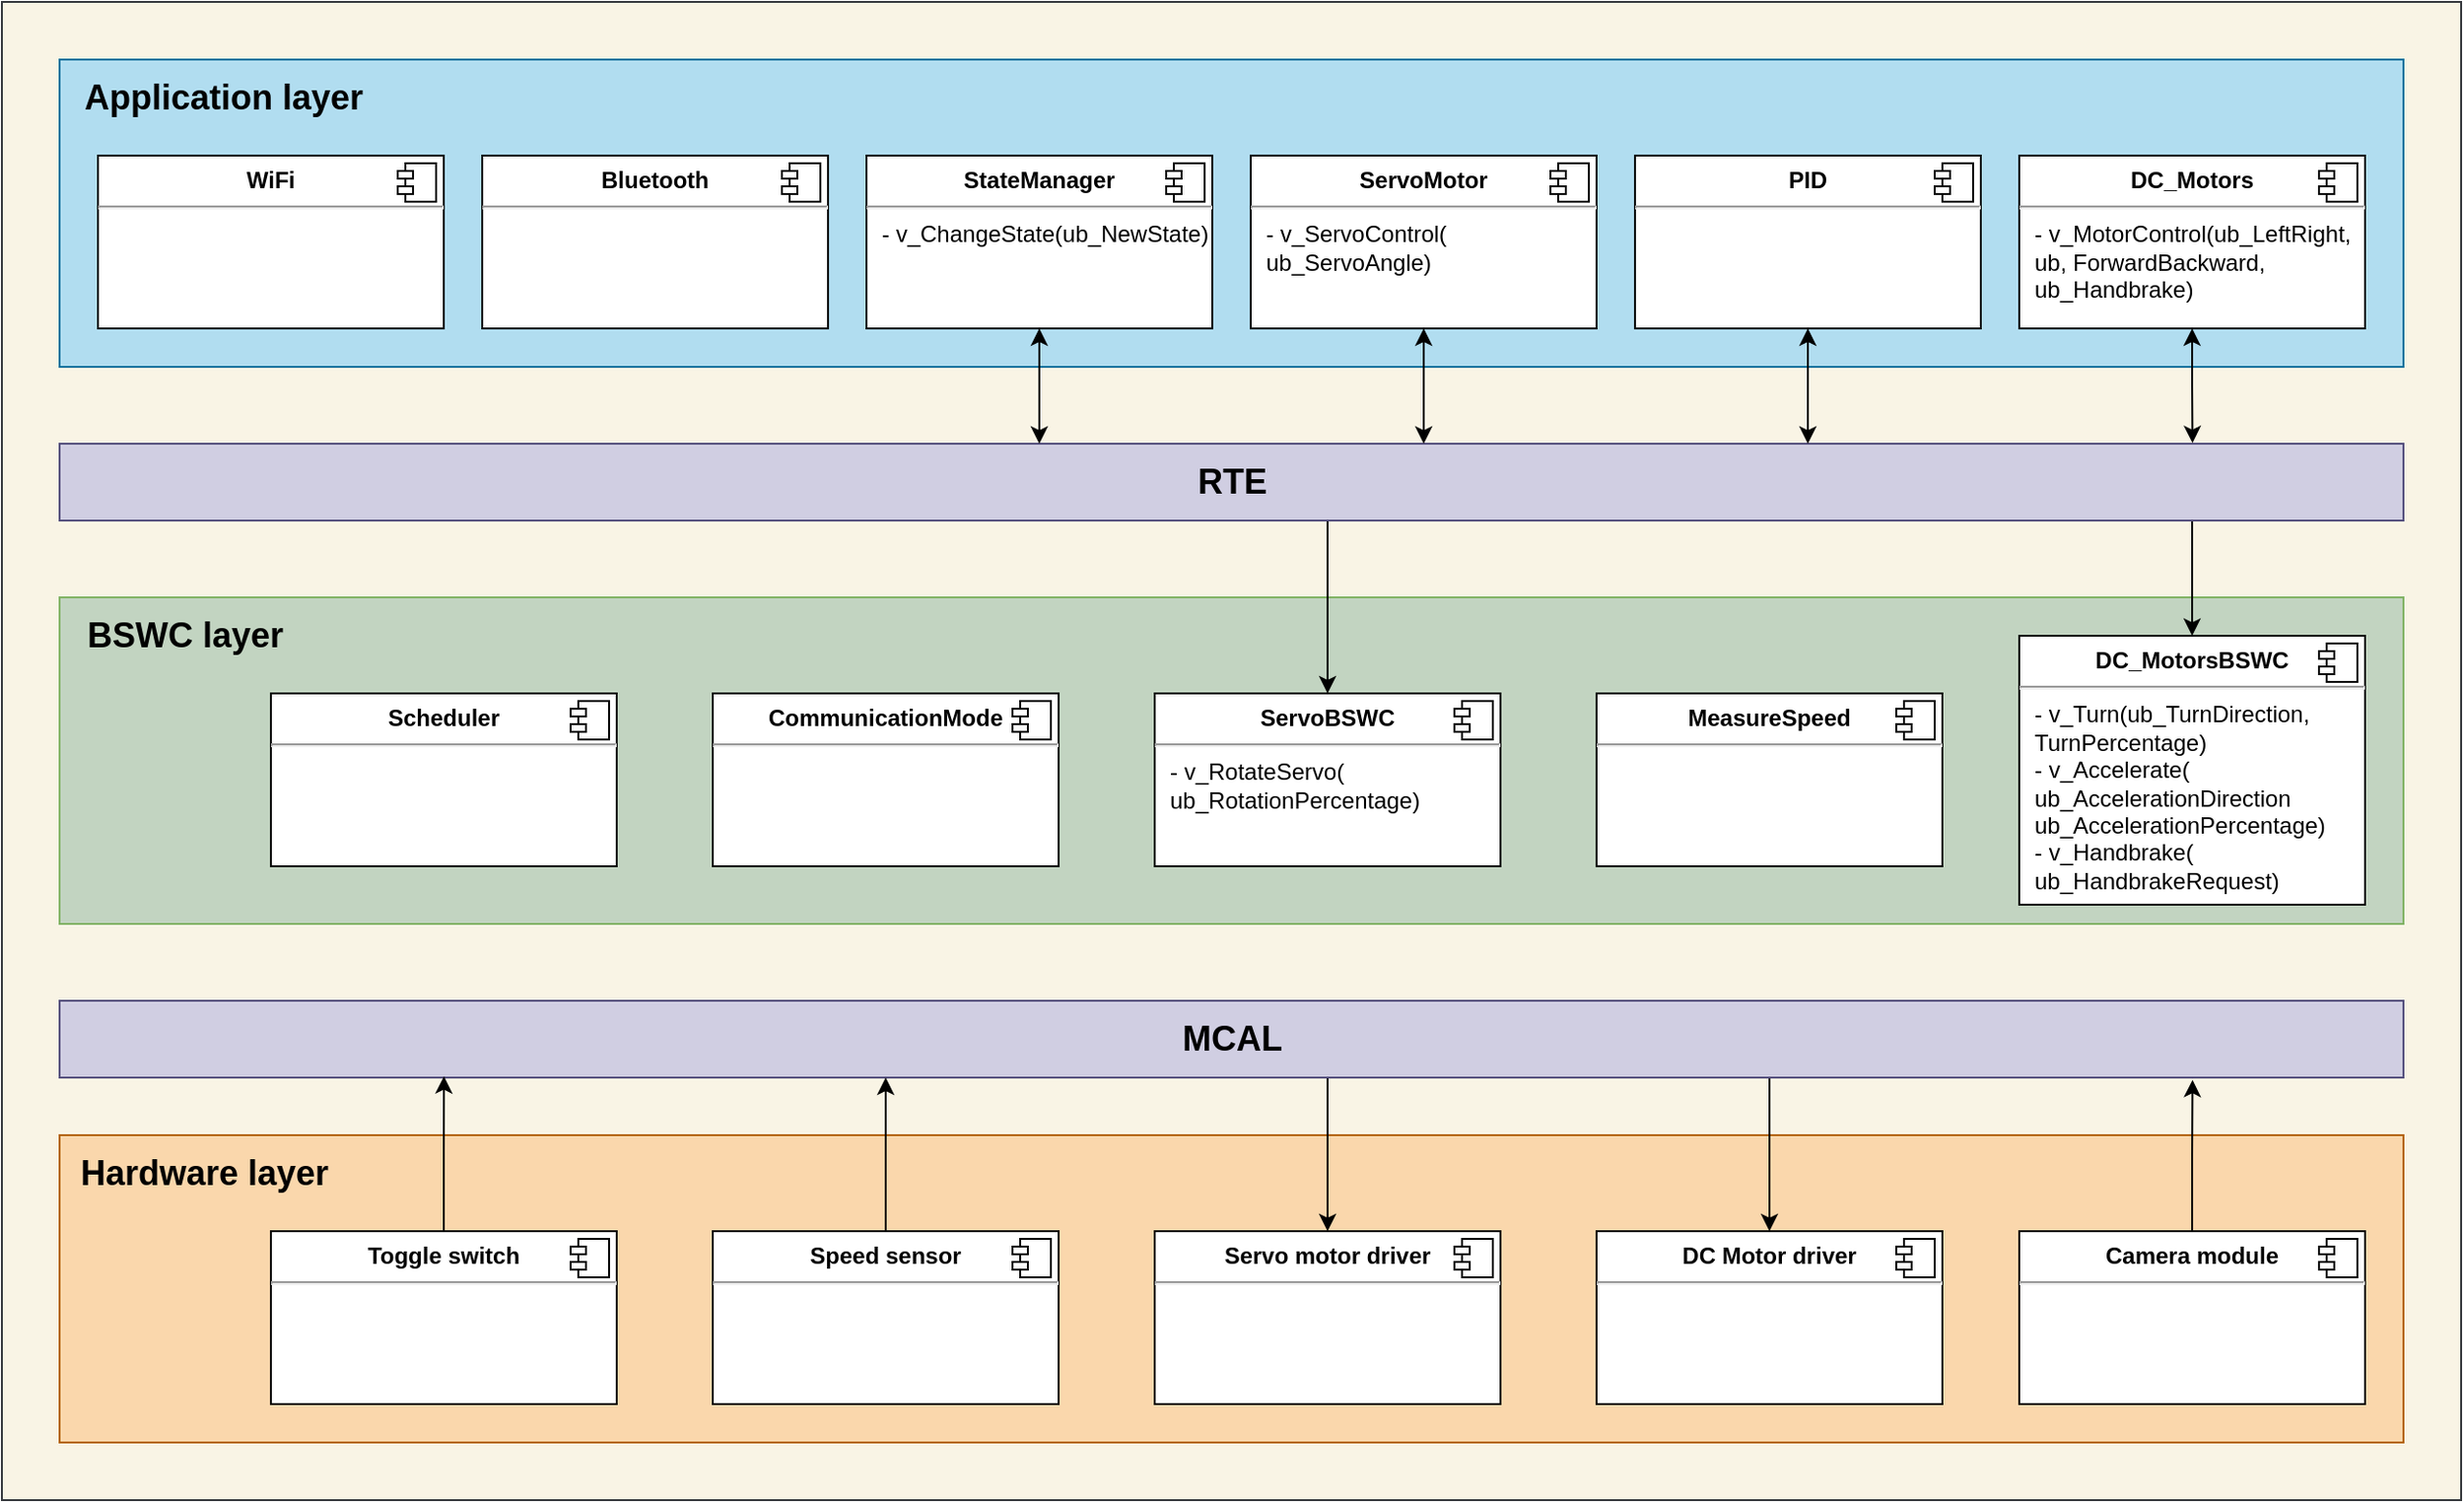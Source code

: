 <mxfile version="20.6.2" type="device"><diagram id="CsW05SSImI1VXLow4bNH" name="Page-1"><mxGraphModel dx="2256" dy="826" grid="1" gridSize="10" guides="1" tooltips="1" connect="1" arrows="1" fold="1" page="1" pageScale="1" pageWidth="850" pageHeight="1100" math="0" shadow="0"><root><mxCell id="0"/><mxCell id="1" parent="0"/><mxCell id="OL_rgwlJIqJWf_WmRObx-72" value="Object" style="html=1;fontSize=18;fillColor=#F9F4E5;strokeColor=#36393d;" parent="1" vertex="1"><mxGeometry x="-140" y="240" width="1280" height="780" as="geometry"/></mxCell><mxCell id="OL_rgwlJIqJWf_WmRObx-51" value="" style="html=1;fillColor=#fad7ac;strokeColor=#b46504;" parent="1" vertex="1"><mxGeometry x="-110" y="830" width="1220" height="160" as="geometry"/></mxCell><mxCell id="OL_rgwlJIqJWf_WmRObx-22" value="" style="html=1;fillColor=#C2D4C1;strokeColor=#82b366;" parent="1" vertex="1"><mxGeometry x="-110" y="550" width="1220" height="170" as="geometry"/></mxCell><mxCell id="OL_rgwlJIqJWf_WmRObx-70" style="edgeStyle=orthogonalEdgeStyle;rounded=0;orthogonalLoop=1;jettySize=auto;html=1;exitX=0.75;exitY=1;exitDx=0;exitDy=0;fontSize=18;startArrow=none;startFill=0;" parent="1" source="OL_rgwlJIqJWf_WmRObx-20" target="OL_rgwlJIqJWf_WmRObx-24" edge="1"><mxGeometry relative="1" as="geometry"><Array as="points"><mxPoint x="1000" y="510"/></Array></mxGeometry></mxCell><mxCell id="CPTHmTlC2GWoQwicXzNS-1" style="edgeStyle=orthogonalEdgeStyle;rounded=0;orthogonalLoop=1;jettySize=auto;html=1;exitX=0.5;exitY=1;exitDx=0;exitDy=0;" parent="1" source="OL_rgwlJIqJWf_WmRObx-20" target="OL_rgwlJIqJWf_WmRObx-26" edge="1"><mxGeometry relative="1" as="geometry"><Array as="points"><mxPoint x="550" y="510"/></Array></mxGeometry></mxCell><mxCell id="OL_rgwlJIqJWf_WmRObx-20" value="&lt;font style=&quot;font-size: 18px;&quot;&gt;&lt;b&gt;RTE&lt;/b&gt;&lt;/font&gt;" style="html=1;fillColor=#d0cee2;strokeColor=#56517e;" parent="1" vertex="1"><mxGeometry x="-110" y="470" width="1220" height="40" as="geometry"/></mxCell><mxCell id="OL_rgwlJIqJWf_WmRObx-18" value="" style="html=1;fillColor=#b1ddf0;strokeColor=#10739e;" parent="1" vertex="1"><mxGeometry x="-110" y="270" width="1220" height="160" as="geometry"/></mxCell><mxCell id="OL_rgwlJIqJWf_WmRObx-65" style="edgeStyle=orthogonalEdgeStyle;rounded=0;orthogonalLoop=1;jettySize=auto;html=1;fontSize=18;startArrow=classic;startFill=1;" parent="1" source="OL_rgwlJIqJWf_WmRObx-2" edge="1"><mxGeometry relative="1" as="geometry"><mxPoint x="800" y="470" as="targetPoint"/></mxGeometry></mxCell><mxCell id="OL_rgwlJIqJWf_WmRObx-2" value="&lt;p style=&quot;margin:0px;margin-top:6px;text-align:center;&quot;&gt;&lt;b&gt;PID&lt;/b&gt;&lt;/p&gt;&lt;hr&gt;&lt;p style=&quot;margin:0px;margin-left:8px;&quot;&gt;&lt;br&gt;&lt;br&gt;&lt;/p&gt;" style="align=left;overflow=fill;html=1;dropTarget=0;" parent="1" vertex="1"><mxGeometry x="710" y="320" width="180" height="90" as="geometry"/></mxCell><mxCell id="OL_rgwlJIqJWf_WmRObx-3" value="" style="shape=component;jettyWidth=8;jettyHeight=4;" parent="OL_rgwlJIqJWf_WmRObx-2" vertex="1"><mxGeometry x="1" width="20" height="20" relative="1" as="geometry"><mxPoint x="-24" y="4" as="offset"/></mxGeometry></mxCell><mxCell id="OL_rgwlJIqJWf_WmRObx-66" style="edgeStyle=orthogonalEdgeStyle;rounded=0;orthogonalLoop=1;jettySize=auto;html=1;entryX=0.91;entryY=-0.008;entryDx=0;entryDy=0;entryPerimeter=0;fontSize=18;startArrow=classic;startFill=1;" parent="1" source="OL_rgwlJIqJWf_WmRObx-4" target="OL_rgwlJIqJWf_WmRObx-20" edge="1"><mxGeometry relative="1" as="geometry"/></mxCell><mxCell id="OL_rgwlJIqJWf_WmRObx-4" value="&lt;p style=&quot;margin:0px;margin-top:6px;text-align:center;&quot;&gt;&lt;b&gt;DC_Motors&lt;/b&gt;&lt;/p&gt;&lt;hr&gt;&lt;p style=&quot;margin:0px;margin-left:8px;&quot;&gt;- v_MotorControl(ub_LeftRight,&amp;nbsp;&lt;/p&gt;&lt;p style=&quot;margin:0px;margin-left:8px;&quot;&gt;ub, ForwardBackward,&lt;span style=&quot;background-color: initial;&quot;&gt;&amp;nbsp;&lt;/span&gt;&lt;/p&gt;&lt;p style=&quot;margin:0px;margin-left:8px;&quot;&gt;&lt;span style=&quot;background-color: initial;&quot;&gt;ub_Handbrake)&lt;/span&gt;&lt;/p&gt;&lt;p style=&quot;margin:0px;margin-left:8px;&quot;&gt;&lt;br&gt;&lt;/p&gt;" style="align=left;overflow=fill;html=1;dropTarget=0;" parent="1" vertex="1"><mxGeometry x="910" y="320" width="180" height="90" as="geometry"/></mxCell><mxCell id="OL_rgwlJIqJWf_WmRObx-5" value="" style="shape=component;jettyWidth=8;jettyHeight=4;" parent="OL_rgwlJIqJWf_WmRObx-4" vertex="1"><mxGeometry x="1" width="20" height="20" relative="1" as="geometry"><mxPoint x="-24" y="4" as="offset"/></mxGeometry></mxCell><mxCell id="OL_rgwlJIqJWf_WmRObx-63" style="edgeStyle=orthogonalEdgeStyle;rounded=0;orthogonalLoop=1;jettySize=auto;html=1;entryX=0.582;entryY=0;entryDx=0;entryDy=0;fontSize=18;startArrow=classic;startFill=1;entryPerimeter=0;" parent="1" source="OL_rgwlJIqJWf_WmRObx-6" target="OL_rgwlJIqJWf_WmRObx-20" edge="1"><mxGeometry relative="1" as="geometry"/></mxCell><mxCell id="OL_rgwlJIqJWf_WmRObx-6" value="&lt;p style=&quot;margin:0px;margin-top:6px;text-align:center;&quot;&gt;&lt;b&gt;ServoMotor&lt;/b&gt;&lt;/p&gt;&lt;hr&gt;&lt;p style=&quot;margin:0px;margin-left:8px;&quot;&gt;- v_ServoControl(&lt;/p&gt;&lt;p style=&quot;margin:0px;margin-left:8px;&quot;&gt;ub_ServoAngle)&lt;br&gt;&lt;br&gt;&lt;/p&gt;" style="align=left;overflow=fill;html=1;dropTarget=0;" parent="1" vertex="1"><mxGeometry x="510" y="320" width="180" height="90" as="geometry"/></mxCell><mxCell id="OL_rgwlJIqJWf_WmRObx-7" value="" style="shape=component;jettyWidth=8;jettyHeight=4;" parent="OL_rgwlJIqJWf_WmRObx-6" vertex="1"><mxGeometry x="1" width="20" height="20" relative="1" as="geometry"><mxPoint x="-24" y="4" as="offset"/></mxGeometry></mxCell><mxCell id="OL_rgwlJIqJWf_WmRObx-10" value="&lt;p style=&quot;margin:0px;margin-top:6px;text-align:center;&quot;&gt;&lt;b&gt;MeasureSpeed&lt;/b&gt;&lt;/p&gt;&lt;hr&gt;&lt;p style=&quot;margin:0px;margin-left:8px;&quot;&gt;&lt;br&gt;&lt;br&gt;&lt;/p&gt;" style="align=left;overflow=fill;html=1;dropTarget=0;" parent="1" vertex="1"><mxGeometry x="690" y="600" width="180" height="90" as="geometry"/></mxCell><mxCell id="OL_rgwlJIqJWf_WmRObx-11" value="" style="shape=component;jettyWidth=8;jettyHeight=4;" parent="OL_rgwlJIqJWf_WmRObx-10" vertex="1"><mxGeometry x="1" width="20" height="20" relative="1" as="geometry"><mxPoint x="-24" y="4" as="offset"/></mxGeometry></mxCell><mxCell id="OL_rgwlJIqJWf_WmRObx-67" style="edgeStyle=orthogonalEdgeStyle;rounded=0;orthogonalLoop=1;jettySize=auto;html=1;entryX=0.418;entryY=0;entryDx=0;entryDy=0;fontSize=18;startArrow=classic;startFill=1;entryPerimeter=0;" parent="1" source="OL_rgwlJIqJWf_WmRObx-12" target="OL_rgwlJIqJWf_WmRObx-20" edge="1"><mxGeometry relative="1" as="geometry"/></mxCell><mxCell id="OL_rgwlJIqJWf_WmRObx-12" value="&lt;p style=&quot;margin:0px;margin-top:6px;text-align:center;&quot;&gt;&lt;b&gt;StateManager&lt;/b&gt;&lt;/p&gt;&lt;hr&gt;&lt;p style=&quot;margin:0px;margin-left:8px;&quot;&gt;- v_ChangeState(ub_NewState)&lt;br&gt;&lt;br&gt;&lt;/p&gt;" style="align=left;overflow=fill;html=1;dropTarget=0;" parent="1" vertex="1"><mxGeometry x="310" y="320" width="180" height="90" as="geometry"/></mxCell><mxCell id="OL_rgwlJIqJWf_WmRObx-13" value="" style="shape=component;jettyWidth=8;jettyHeight=4;" parent="OL_rgwlJIqJWf_WmRObx-12" vertex="1"><mxGeometry x="1" width="20" height="20" relative="1" as="geometry"><mxPoint x="-24" y="4" as="offset"/></mxGeometry></mxCell><mxCell id="OL_rgwlJIqJWf_WmRObx-14" value="&lt;p style=&quot;margin:0px;margin-top:6px;text-align:center;&quot;&gt;&lt;b&gt;WiFi&lt;/b&gt;&lt;/p&gt;&lt;hr&gt;&lt;p style=&quot;margin:0px;margin-left:8px;&quot;&gt;&lt;br&gt;&lt;br&gt;&lt;/p&gt;" style="align=left;overflow=fill;html=1;dropTarget=0;" parent="1" vertex="1"><mxGeometry x="-90" y="320" width="180" height="90" as="geometry"/></mxCell><mxCell id="OL_rgwlJIqJWf_WmRObx-15" value="" style="shape=component;jettyWidth=8;jettyHeight=4;" parent="OL_rgwlJIqJWf_WmRObx-14" vertex="1"><mxGeometry x="1" width="20" height="20" relative="1" as="geometry"><mxPoint x="-24" y="4" as="offset"/></mxGeometry></mxCell><mxCell id="OL_rgwlJIqJWf_WmRObx-19" value="&lt;font style=&quot;font-size: 18px;&quot;&gt;&lt;b&gt;Application layer&lt;/b&gt;&lt;/font&gt;" style="text;html=1;align=center;verticalAlign=middle;resizable=0;points=[];autosize=1;strokeColor=none;fillColor=none;" parent="1" vertex="1"><mxGeometry x="-110" y="270" width="170" height="40" as="geometry"/></mxCell><mxCell id="OL_rgwlJIqJWf_WmRObx-23" value="&lt;font style=&quot;font-size: 18px;&quot;&gt;&lt;b&gt;BSWC layer&lt;/b&gt;&lt;/font&gt;" style="text;html=1;align=center;verticalAlign=middle;resizable=0;points=[];autosize=1;strokeColor=none;fillColor=none;" parent="1" vertex="1"><mxGeometry x="-110" y="550" width="130" height="40" as="geometry"/></mxCell><mxCell id="OL_rgwlJIqJWf_WmRObx-24" value="&lt;p style=&quot;margin:0px;margin-top:6px;text-align:center;&quot;&gt;&lt;b&gt;DC_MotorsBSWC&lt;/b&gt;&lt;/p&gt;&lt;hr&gt;&lt;p style=&quot;margin:0px;margin-left:8px;&quot;&gt;- v_Turn(ub_TurnDirection,&lt;/p&gt;&lt;p style=&quot;margin:0px;margin-left:8px;&quot;&gt;&lt;span style=&quot;background-color: initial;&quot;&gt;TurnPercentage)&lt;/span&gt;&lt;/p&gt;&lt;p style=&quot;margin:0px;margin-left:8px;&quot;&gt;&lt;span style=&quot;background-color: initial;&quot;&gt;- v_Accelerate(&lt;/span&gt;&lt;/p&gt;&lt;p style=&quot;margin:0px;margin-left:8px;&quot;&gt;&lt;span style=&quot;background-color: initial;&quot;&gt;ub_AccelerationDirection&lt;/span&gt;&lt;/p&gt;&lt;p style=&quot;margin:0px;margin-left:8px;&quot;&gt;&lt;span style=&quot;background-color: initial;&quot;&gt;ub_AccelerationPercentage)&lt;/span&gt;&lt;/p&gt;&lt;p style=&quot;margin:0px;margin-left:8px;&quot;&gt;- v_Handbrake(&lt;/p&gt;&lt;p style=&quot;margin:0px;margin-left:8px;&quot;&gt;ub_HandbrakeRequest)&lt;/p&gt;" style="align=left;overflow=fill;html=1;dropTarget=0;" parent="1" vertex="1"><mxGeometry x="910" y="570" width="180" height="140" as="geometry"/></mxCell><mxCell id="OL_rgwlJIqJWf_WmRObx-25" value="" style="shape=component;jettyWidth=8;jettyHeight=4;" parent="OL_rgwlJIqJWf_WmRObx-24" vertex="1"><mxGeometry x="1" width="20" height="20" relative="1" as="geometry"><mxPoint x="-24" y="4" as="offset"/></mxGeometry></mxCell><mxCell id="OL_rgwlJIqJWf_WmRObx-26" value="&lt;p style=&quot;margin:0px;margin-top:6px;text-align:center;&quot;&gt;&lt;b&gt;ServoBSWC&lt;/b&gt;&lt;/p&gt;&lt;hr&gt;&lt;p style=&quot;margin:0px;margin-left:8px;&quot;&gt;- v_RotateServo(&lt;/p&gt;&lt;p style=&quot;margin:0px;margin-left:8px;&quot;&gt;ub_RotationPercentage)&lt;/p&gt;" style="align=left;overflow=fill;html=1;dropTarget=0;" parent="1" vertex="1"><mxGeometry x="460" y="600" width="180" height="90" as="geometry"/></mxCell><mxCell id="OL_rgwlJIqJWf_WmRObx-27" value="" style="shape=component;jettyWidth=8;jettyHeight=4;" parent="OL_rgwlJIqJWf_WmRObx-26" vertex="1"><mxGeometry x="1" width="20" height="20" relative="1" as="geometry"><mxPoint x="-24" y="4" as="offset"/></mxGeometry></mxCell><mxCell id="OL_rgwlJIqJWf_WmRObx-32" value="&lt;p style=&quot;margin:0px;margin-top:6px;text-align:center;&quot;&gt;&lt;b&gt;Bluetooth&lt;/b&gt;&lt;/p&gt;&lt;hr&gt;&lt;p style=&quot;margin:0px;margin-left:8px;&quot;&gt;&lt;br&gt;&lt;br&gt;&lt;/p&gt;" style="align=left;overflow=fill;html=1;dropTarget=0;" parent="1" vertex="1"><mxGeometry x="110" y="320" width="180" height="90" as="geometry"/></mxCell><mxCell id="OL_rgwlJIqJWf_WmRObx-33" value="" style="shape=component;jettyWidth=8;jettyHeight=4;" parent="OL_rgwlJIqJWf_WmRObx-32" vertex="1"><mxGeometry x="1" width="20" height="20" relative="1" as="geometry"><mxPoint x="-24" y="4" as="offset"/></mxGeometry></mxCell><mxCell id="OL_rgwlJIqJWf_WmRObx-34" value="&lt;p style=&quot;margin:0px;margin-top:6px;text-align:center;&quot;&gt;&lt;b&gt;CommunicationMode&lt;/b&gt;&lt;/p&gt;&lt;hr&gt;&lt;p style=&quot;margin:0px;margin-left:8px;&quot;&gt;&lt;br&gt;&lt;br&gt;&lt;/p&gt;" style="align=left;overflow=fill;html=1;dropTarget=0;" parent="1" vertex="1"><mxGeometry x="230" y="600" width="180" height="90" as="geometry"/></mxCell><mxCell id="OL_rgwlJIqJWf_WmRObx-35" value="" style="shape=component;jettyWidth=8;jettyHeight=4;" parent="OL_rgwlJIqJWf_WmRObx-34" vertex="1"><mxGeometry x="1" width="20" height="20" relative="1" as="geometry"><mxPoint x="-24" y="4" as="offset"/></mxGeometry></mxCell><mxCell id="OL_rgwlJIqJWf_WmRObx-36" value="&lt;p style=&quot;margin:0px;margin-top:6px;text-align:center;&quot;&gt;&lt;b&gt;Scheduler&lt;/b&gt;&lt;/p&gt;&lt;hr&gt;&lt;p style=&quot;margin:0px;margin-left:8px;&quot;&gt;&lt;br&gt;&lt;br&gt;&lt;/p&gt;" style="align=left;overflow=fill;html=1;dropTarget=0;" parent="1" vertex="1"><mxGeometry y="600" width="180" height="90" as="geometry"/></mxCell><mxCell id="OL_rgwlJIqJWf_WmRObx-37" value="" style="shape=component;jettyWidth=8;jettyHeight=4;" parent="OL_rgwlJIqJWf_WmRObx-36" vertex="1"><mxGeometry x="1" width="20" height="20" relative="1" as="geometry"><mxPoint x="-24" y="4" as="offset"/></mxGeometry></mxCell><mxCell id="OL_rgwlJIqJWf_WmRObx-60" style="edgeStyle=orthogonalEdgeStyle;rounded=0;orthogonalLoop=1;jettySize=auto;html=1;fontSize=18;entryX=0.5;entryY=0;entryDx=0;entryDy=0;" parent="1" target="OL_rgwlJIqJWf_WmRObx-45" edge="1"><mxGeometry relative="1" as="geometry"><Array as="points"><mxPoint x="780" y="800"/></Array><mxPoint x="780" y="800" as="sourcePoint"/></mxGeometry></mxCell><mxCell id="V_xdiaOddn8IVCnQfGNs-1" style="edgeStyle=orthogonalEdgeStyle;rounded=0;orthogonalLoop=1;jettySize=auto;html=1;exitX=0.5;exitY=1;exitDx=0;exitDy=0;" edge="1" parent="1" source="OL_rgwlJIqJWf_WmRObx-38" target="OL_rgwlJIqJWf_WmRObx-41"><mxGeometry relative="1" as="geometry"><Array as="points"><mxPoint x="550" y="800"/></Array></mxGeometry></mxCell><mxCell id="OL_rgwlJIqJWf_WmRObx-38" value="&lt;font style=&quot;font-size: 18px;&quot;&gt;&lt;b&gt;MCAL&lt;/b&gt;&lt;/font&gt;" style="html=1;fillColor=#d0cee2;strokeColor=#56517e;" parent="1" vertex="1"><mxGeometry x="-110" y="760" width="1220" height="40" as="geometry"/></mxCell><mxCell id="OL_rgwlJIqJWf_WmRObx-41" value="&lt;p style=&quot;margin:0px;margin-top:6px;text-align:center;&quot;&gt;&lt;b&gt;Servo motor driver&lt;/b&gt;&lt;/p&gt;&lt;hr&gt;&lt;p style=&quot;margin:0px;margin-left:8px;&quot;&gt;&lt;br&gt;&lt;br&gt;&lt;/p&gt;" style="align=left;overflow=fill;html=1;dropTarget=0;" parent="1" vertex="1"><mxGeometry x="460" y="880" width="180" height="90" as="geometry"/></mxCell><mxCell id="OL_rgwlJIqJWf_WmRObx-42" value="" style="shape=component;jettyWidth=8;jettyHeight=4;" parent="OL_rgwlJIqJWf_WmRObx-41" vertex="1"><mxGeometry x="1" width="20" height="20" relative="1" as="geometry"><mxPoint x="-24" y="4" as="offset"/></mxGeometry></mxCell><mxCell id="V_xdiaOddn8IVCnQfGNs-2" style="edgeStyle=orthogonalEdgeStyle;rounded=0;orthogonalLoop=1;jettySize=auto;html=1;" edge="1" parent="1" source="OL_rgwlJIqJWf_WmRObx-43"><mxGeometry relative="1" as="geometry"><mxPoint x="320" y="800" as="targetPoint"/><Array as="points"><mxPoint x="320" y="820"/><mxPoint x="320" y="820"/></Array></mxGeometry></mxCell><mxCell id="OL_rgwlJIqJWf_WmRObx-43" value="&lt;p style=&quot;margin:0px;margin-top:6px;text-align:center;&quot;&gt;&lt;b&gt;Speed sensor&lt;/b&gt;&lt;/p&gt;&lt;hr&gt;&lt;p style=&quot;margin:0px;margin-left:8px;&quot;&gt;&lt;br&gt;&lt;br&gt;&lt;/p&gt;" style="align=left;overflow=fill;html=1;dropTarget=0;" parent="1" vertex="1"><mxGeometry x="230" y="880" width="180" height="90" as="geometry"/></mxCell><mxCell id="OL_rgwlJIqJWf_WmRObx-44" value="" style="shape=component;jettyWidth=8;jettyHeight=4;" parent="OL_rgwlJIqJWf_WmRObx-43" vertex="1"><mxGeometry x="1" width="20" height="20" relative="1" as="geometry"><mxPoint x="-24" y="4" as="offset"/></mxGeometry></mxCell><mxCell id="OL_rgwlJIqJWf_WmRObx-45" value="&lt;p style=&quot;margin:0px;margin-top:6px;text-align:center;&quot;&gt;&lt;b&gt;DC Motor driver&lt;/b&gt;&lt;/p&gt;&lt;hr&gt;&lt;p style=&quot;margin:0px;margin-left:8px;&quot;&gt;&lt;br&gt;&lt;br&gt;&lt;/p&gt;" style="align=left;overflow=fill;html=1;dropTarget=0;" parent="1" vertex="1"><mxGeometry x="690" y="880" width="180" height="90" as="geometry"/></mxCell><mxCell id="OL_rgwlJIqJWf_WmRObx-46" value="" style="shape=component;jettyWidth=8;jettyHeight=4;" parent="OL_rgwlJIqJWf_WmRObx-45" vertex="1"><mxGeometry x="1" width="20" height="20" relative="1" as="geometry"><mxPoint x="-24" y="4" as="offset"/></mxGeometry></mxCell><mxCell id="OL_rgwlJIqJWf_WmRObx-58" style="edgeStyle=orthogonalEdgeStyle;rounded=0;orthogonalLoop=1;jettySize=auto;html=1;exitX=0.5;exitY=0;exitDx=0;exitDy=0;entryX=0.91;entryY=1.03;entryDx=0;entryDy=0;entryPerimeter=0;fontSize=18;" parent="1" source="OL_rgwlJIqJWf_WmRObx-47" target="OL_rgwlJIqJWf_WmRObx-38" edge="1"><mxGeometry relative="1" as="geometry"/></mxCell><mxCell id="OL_rgwlJIqJWf_WmRObx-47" value="&lt;p style=&quot;margin:0px;margin-top:6px;text-align:center;&quot;&gt;&lt;b&gt;Camera module&lt;/b&gt;&lt;/p&gt;&lt;hr&gt;&lt;p style=&quot;margin:0px;margin-left:8px;&quot;&gt;&lt;br&gt;&lt;br&gt;&lt;/p&gt;" style="align=left;overflow=fill;html=1;dropTarget=0;" parent="1" vertex="1"><mxGeometry x="910" y="880" width="180" height="90" as="geometry"/></mxCell><mxCell id="OL_rgwlJIqJWf_WmRObx-48" value="" style="shape=component;jettyWidth=8;jettyHeight=4;" parent="OL_rgwlJIqJWf_WmRObx-47" vertex="1"><mxGeometry x="1" width="20" height="20" relative="1" as="geometry"><mxPoint x="-24" y="4" as="offset"/></mxGeometry></mxCell><mxCell id="V_xdiaOddn8IVCnQfGNs-3" style="edgeStyle=orthogonalEdgeStyle;rounded=0;orthogonalLoop=1;jettySize=auto;html=1;exitX=0.5;exitY=0;exitDx=0;exitDy=0;entryX=0.164;entryY=0.983;entryDx=0;entryDy=0;entryPerimeter=0;" edge="1" parent="1" source="OL_rgwlJIqJWf_WmRObx-49" target="OL_rgwlJIqJWf_WmRObx-38"><mxGeometry relative="1" as="geometry"/></mxCell><mxCell id="OL_rgwlJIqJWf_WmRObx-49" value="&lt;p style=&quot;margin:0px;margin-top:6px;text-align:center;&quot;&gt;&lt;b&gt;Toggle switch&lt;/b&gt;&lt;/p&gt;&lt;hr&gt;&lt;p style=&quot;margin:0px;margin-left:8px;&quot;&gt;&lt;br&gt;&lt;br&gt;&lt;/p&gt;" style="align=left;overflow=fill;html=1;dropTarget=0;" parent="1" vertex="1"><mxGeometry y="880" width="180" height="90" as="geometry"/></mxCell><mxCell id="OL_rgwlJIqJWf_WmRObx-50" value="" style="shape=component;jettyWidth=8;jettyHeight=4;" parent="OL_rgwlJIqJWf_WmRObx-49" vertex="1"><mxGeometry x="1" width="20" height="20" relative="1" as="geometry"><mxPoint x="-24" y="4" as="offset"/></mxGeometry></mxCell><mxCell id="OL_rgwlJIqJWf_WmRObx-52" value="&lt;font style=&quot;font-size: 18px;&quot;&gt;&lt;b&gt;Hardware layer&lt;/b&gt;&lt;/font&gt;" style="text;html=1;align=center;verticalAlign=middle;resizable=0;points=[];autosize=1;strokeColor=none;fillColor=none;" parent="1" vertex="1"><mxGeometry x="-110" y="830" width="150" height="40" as="geometry"/></mxCell></root></mxGraphModel></diagram></mxfile>